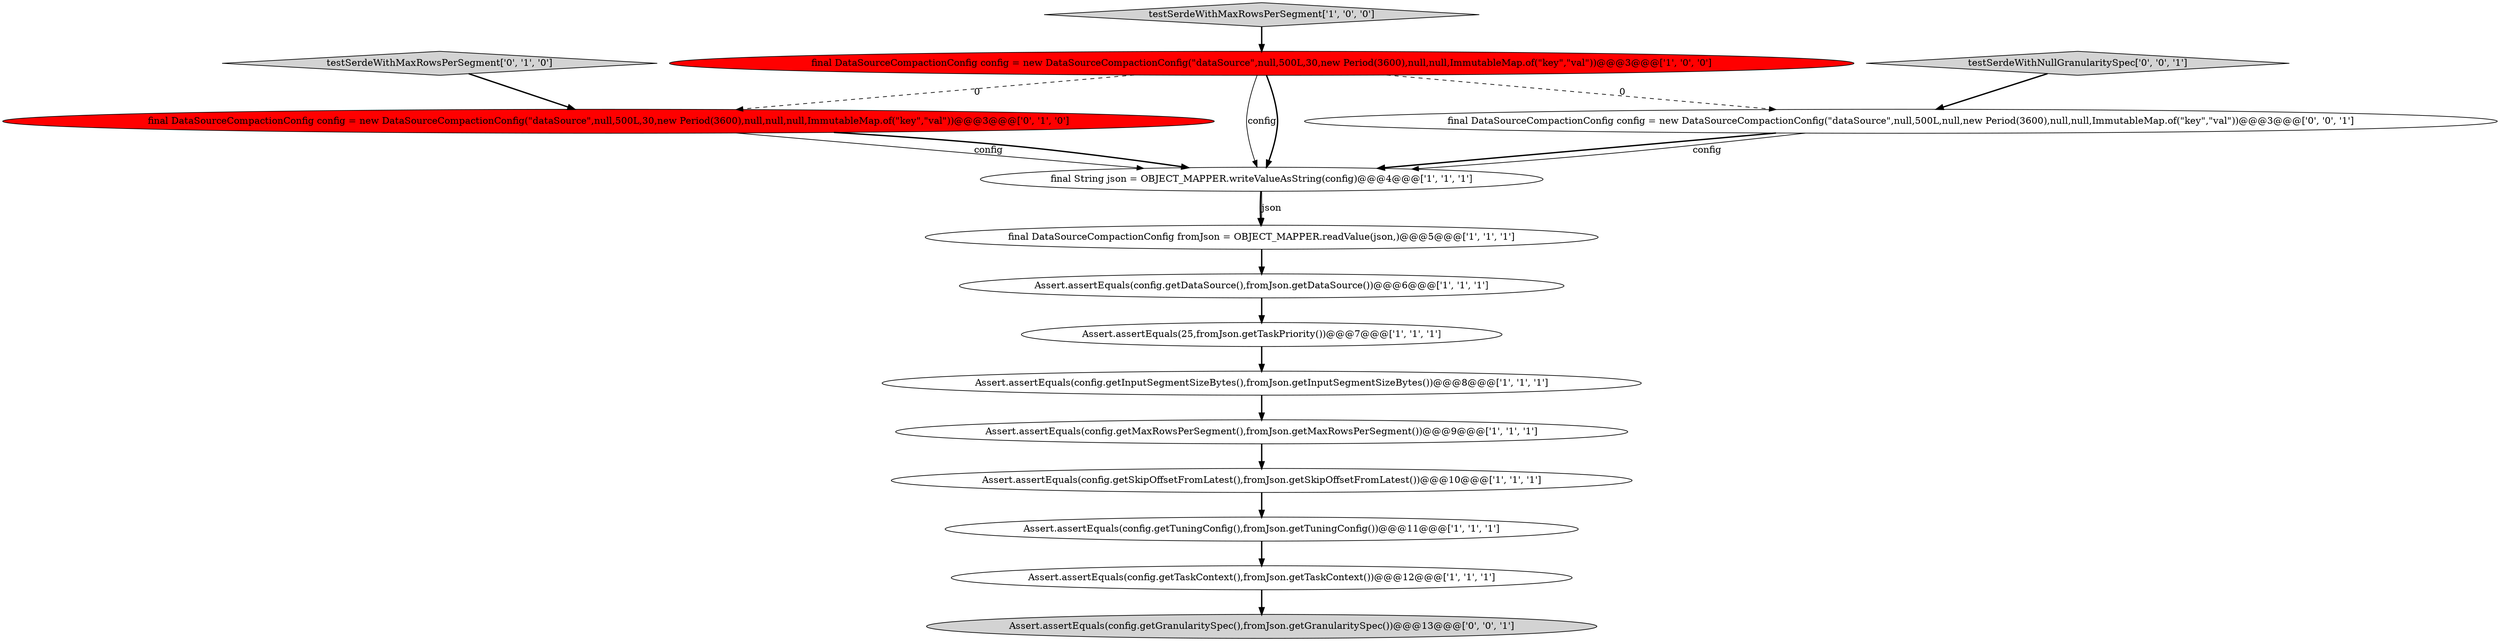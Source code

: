 digraph {
3 [style = filled, label = "testSerdeWithMaxRowsPerSegment['1', '0', '0']", fillcolor = lightgray, shape = diamond image = "AAA0AAABBB1BBB"];
6 [style = filled, label = "Assert.assertEquals(config.getTuningConfig(),fromJson.getTuningConfig())@@@11@@@['1', '1', '1']", fillcolor = white, shape = ellipse image = "AAA0AAABBB1BBB"];
11 [style = filled, label = "final DataSourceCompactionConfig config = new DataSourceCompactionConfig(\"dataSource\",null,500L,30,new Period(3600),null,null,null,ImmutableMap.of(\"key\",\"val\"))@@@3@@@['0', '1', '0']", fillcolor = red, shape = ellipse image = "AAA1AAABBB2BBB"];
15 [style = filled, label = "Assert.assertEquals(config.getGranularitySpec(),fromJson.getGranularitySpec())@@@13@@@['0', '0', '1']", fillcolor = lightgray, shape = ellipse image = "AAA0AAABBB3BBB"];
0 [style = filled, label = "final DataSourceCompactionConfig config = new DataSourceCompactionConfig(\"dataSource\",null,500L,30,new Period(3600),null,null,ImmutableMap.of(\"key\",\"val\"))@@@3@@@['1', '0', '0']", fillcolor = red, shape = ellipse image = "AAA1AAABBB1BBB"];
5 [style = filled, label = "Assert.assertEquals(config.getInputSegmentSizeBytes(),fromJson.getInputSegmentSizeBytes())@@@8@@@['1', '1', '1']", fillcolor = white, shape = ellipse image = "AAA0AAABBB1BBB"];
1 [style = filled, label = "Assert.assertEquals(25,fromJson.getTaskPriority())@@@7@@@['1', '1', '1']", fillcolor = white, shape = ellipse image = "AAA0AAABBB1BBB"];
2 [style = filled, label = "Assert.assertEquals(config.getMaxRowsPerSegment(),fromJson.getMaxRowsPerSegment())@@@9@@@['1', '1', '1']", fillcolor = white, shape = ellipse image = "AAA0AAABBB1BBB"];
8 [style = filled, label = "Assert.assertEquals(config.getSkipOffsetFromLatest(),fromJson.getSkipOffsetFromLatest())@@@10@@@['1', '1', '1']", fillcolor = white, shape = ellipse image = "AAA0AAABBB1BBB"];
10 [style = filled, label = "Assert.assertEquals(config.getDataSource(),fromJson.getDataSource())@@@6@@@['1', '1', '1']", fillcolor = white, shape = ellipse image = "AAA0AAABBB1BBB"];
14 [style = filled, label = "final DataSourceCompactionConfig config = new DataSourceCompactionConfig(\"dataSource\",null,500L,null,new Period(3600),null,null,ImmutableMap.of(\"key\",\"val\"))@@@3@@@['0', '0', '1']", fillcolor = white, shape = ellipse image = "AAA0AAABBB3BBB"];
9 [style = filled, label = "final DataSourceCompactionConfig fromJson = OBJECT_MAPPER.readValue(json,)@@@5@@@['1', '1', '1']", fillcolor = white, shape = ellipse image = "AAA0AAABBB1BBB"];
12 [style = filled, label = "testSerdeWithMaxRowsPerSegment['0', '1', '0']", fillcolor = lightgray, shape = diamond image = "AAA0AAABBB2BBB"];
13 [style = filled, label = "testSerdeWithNullGranularitySpec['0', '0', '1']", fillcolor = lightgray, shape = diamond image = "AAA0AAABBB3BBB"];
7 [style = filled, label = "final String json = OBJECT_MAPPER.writeValueAsString(config)@@@4@@@['1', '1', '1']", fillcolor = white, shape = ellipse image = "AAA0AAABBB1BBB"];
4 [style = filled, label = "Assert.assertEquals(config.getTaskContext(),fromJson.getTaskContext())@@@12@@@['1', '1', '1']", fillcolor = white, shape = ellipse image = "AAA0AAABBB1BBB"];
1->5 [style = bold, label=""];
0->7 [style = solid, label="config"];
11->7 [style = solid, label="config"];
4->15 [style = bold, label=""];
12->11 [style = bold, label=""];
8->6 [style = bold, label=""];
0->11 [style = dashed, label="0"];
9->10 [style = bold, label=""];
3->0 [style = bold, label=""];
14->7 [style = bold, label=""];
0->7 [style = bold, label=""];
7->9 [style = bold, label=""];
0->14 [style = dashed, label="0"];
6->4 [style = bold, label=""];
5->2 [style = bold, label=""];
7->9 [style = solid, label="json"];
10->1 [style = bold, label=""];
14->7 [style = solid, label="config"];
13->14 [style = bold, label=""];
11->7 [style = bold, label=""];
2->8 [style = bold, label=""];
}

